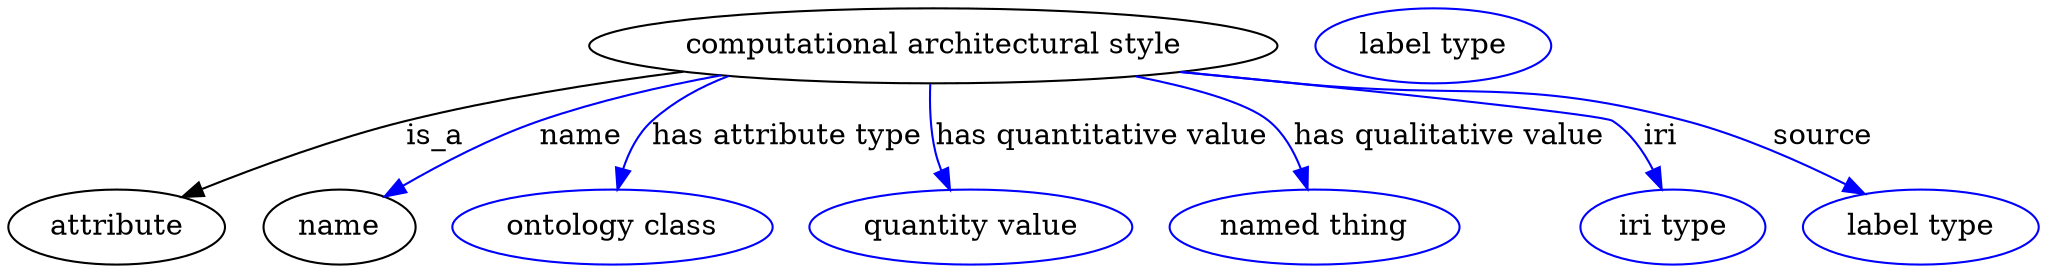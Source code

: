digraph {
	graph [bb="0,0,973.54,123"];
	node [label="\N"];
	"computational architectural style"	[height=0.5,
		label="computational architectural style",
		pos="443,105",
		width=4.5857];
	attribute	[height=0.5,
		pos="51.995,18",
		width=1.4443];
	"computational architectural style" -> attribute	[label=is_a,
		lp="204,61.5",
		pos="e,83.2,32.445 322.96,92.632 280.58,87.243 232.82,79.596 190,69 156.51,60.715 119.85,47.21 92.734,36.323"];
	name	[height=0.5,
		pos="158,18",
		width=1.011];
	"computational architectural style" -> name	[color=blue,
		label=name,
		lp="274,61.5",
		pos="e,179.66,32.671 341.02,90.828 312.42,85.604 281.6,78.507 254,69 231.04,61.096 206.81,48.438 188.44,37.836",
		style=solid];
	"has attribute type"	[color=blue,
		height=0.5,
		label="ontology class",
		pos="289,18",
		width=2.1304];
	"computational architectural style" -> "has attribute type"	[color=blue,
		label="has attribute type",
		lp="373,61.5",
		pos="e,291.41,36.104 344.76,90.526 331.32,85.413 318.54,78.453 308,69 301.24,62.942 296.87,54.221 294.05,45.753",
		style=solid];
	"has quantitative value"	[color=blue,
		height=0.5,
		label="quantity value",
		pos="461,18",
		width=2.1484];
	"computational architectural style" -> "has quantitative value"	[color=blue,
		label="has quantitative value",
		lp="524,61.5",
		pos="e,450.97,35.892 441.53,86.643 441.15,76.915 441.44,64.636 444,54 444.69,51.106 445.65,48.171 446.76,45.296",
		style=solid];
	"has qualitative value"	[color=blue,
		height=0.5,
		label="named thing",
		pos="626,18",
		width=1.9318];
	"computational architectural style" -> "has qualitative value"	[color=blue,
		label="has qualitative value",
		lp="690.5,61.5",
		pos="e,622.61,36.279 540.17,90.341 567.8,84.856 593.31,77.734 604,69 611.17,63.134 616.08,54.457 619.4,45.972",
		style=solid];
	iri	[color=blue,
		height=0.5,
		label="iri type",
		pos="798,18",
		width=1.2277];
	"computational architectural style" -> iri	[color=blue,
		label=iri,
		lp="792,61.5",
		pos="e,792.59,36.268 562.08,92.462 653.37,83.424 764.52,71.907 769,69 777.52,63.46 783.84,54.471 788.37,45.631",
		style=solid];
	source	[color=blue,
		height=0.5,
		label="label type",
		pos="917,18",
		width=1.5707];
	"computational architectural style" -> source	[color=blue,
		label=source,
		lp="870,61.5",
		pos="e,890.03,33.891 561.39,92.409 580,90.594 599.02,88.743 617,87 700.1,78.941 723.23,90.164 804,69 830.75,61.99 859.22,49.359 880.88,\
38.548",
		style=solid];
	attribute_name	[color=blue,
		height=0.5,
		label="label type",
		pos="683,105",
		width=1.5707];
}
